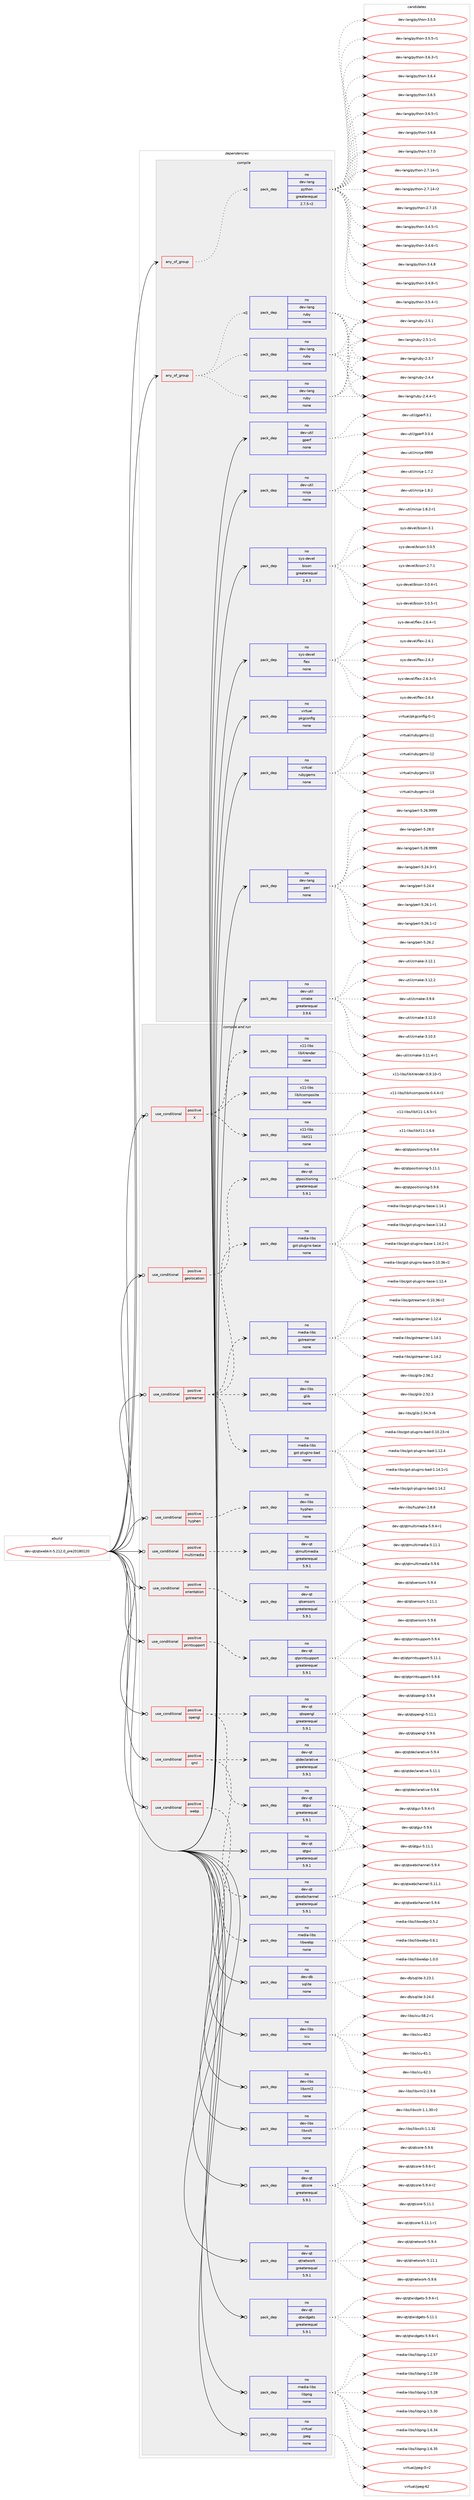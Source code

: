 digraph prolog {

# *************
# Graph options
# *************

newrank=true;
concentrate=true;
compound=true;
graph [rankdir=LR,fontname=Helvetica,fontsize=10,ranksep=1.5];#, ranksep=2.5, nodesep=0.2];
edge  [arrowhead=vee];
node  [fontname=Helvetica,fontsize=10];

# **********
# The ebuild
# **********

subgraph cluster_leftcol {
color=gray;
rank=same;
label=<<i>ebuild</i>>;
id [label="dev-qt/qtwebkit-5.212.0_pre20180120", color=red, width=4, href="../dev-qt/qtwebkit-5.212.0_pre20180120.svg"];
}

# ****************
# The dependencies
# ****************

subgraph cluster_midcol {
color=gray;
label=<<i>dependencies</i>>;
subgraph cluster_compile {
fillcolor="#eeeeee";
style=filled;
label=<<i>compile</i>>;
subgraph any72 {
dependency3794 [label=<<TABLE BORDER="0" CELLBORDER="1" CELLSPACING="0" CELLPADDING="4"><TR><TD CELLPADDING="10">any_of_group</TD></TR></TABLE>>, shape=none, color=red];subgraph pack2579 {
dependency3795 [label=<<TABLE BORDER="0" CELLBORDER="1" CELLSPACING="0" CELLPADDING="4" WIDTH="220"><TR><TD ROWSPAN="6" CELLPADDING="30">pack_dep</TD></TR><TR><TD WIDTH="110">no</TD></TR><TR><TD>dev-lang</TD></TR><TR><TD>python</TD></TR><TR><TD>greaterequal</TD></TR><TR><TD>2.7.5-r2</TD></TR></TABLE>>, shape=none, color=blue];
}
dependency3794:e -> dependency3795:w [weight=20,style="dotted",arrowhead="oinv"];
}
id:e -> dependency3794:w [weight=20,style="solid",arrowhead="vee"];
subgraph any73 {
dependency3796 [label=<<TABLE BORDER="0" CELLBORDER="1" CELLSPACING="0" CELLPADDING="4"><TR><TD CELLPADDING="10">any_of_group</TD></TR></TABLE>>, shape=none, color=red];subgraph pack2580 {
dependency3797 [label=<<TABLE BORDER="0" CELLBORDER="1" CELLSPACING="0" CELLPADDING="4" WIDTH="220"><TR><TD ROWSPAN="6" CELLPADDING="30">pack_dep</TD></TR><TR><TD WIDTH="110">no</TD></TR><TR><TD>dev-lang</TD></TR><TR><TD>ruby</TD></TR><TR><TD>none</TD></TR><TR><TD></TD></TR></TABLE>>, shape=none, color=blue];
}
dependency3796:e -> dependency3797:w [weight=20,style="dotted",arrowhead="oinv"];
subgraph pack2581 {
dependency3798 [label=<<TABLE BORDER="0" CELLBORDER="1" CELLSPACING="0" CELLPADDING="4" WIDTH="220"><TR><TD ROWSPAN="6" CELLPADDING="30">pack_dep</TD></TR><TR><TD WIDTH="110">no</TD></TR><TR><TD>dev-lang</TD></TR><TR><TD>ruby</TD></TR><TR><TD>none</TD></TR><TR><TD></TD></TR></TABLE>>, shape=none, color=blue];
}
dependency3796:e -> dependency3798:w [weight=20,style="dotted",arrowhead="oinv"];
subgraph pack2582 {
dependency3799 [label=<<TABLE BORDER="0" CELLBORDER="1" CELLSPACING="0" CELLPADDING="4" WIDTH="220"><TR><TD ROWSPAN="6" CELLPADDING="30">pack_dep</TD></TR><TR><TD WIDTH="110">no</TD></TR><TR><TD>dev-lang</TD></TR><TR><TD>ruby</TD></TR><TR><TD>none</TD></TR><TR><TD></TD></TR></TABLE>>, shape=none, color=blue];
}
dependency3796:e -> dependency3799:w [weight=20,style="dotted",arrowhead="oinv"];
}
id:e -> dependency3796:w [weight=20,style="solid",arrowhead="vee"];
subgraph pack2583 {
dependency3800 [label=<<TABLE BORDER="0" CELLBORDER="1" CELLSPACING="0" CELLPADDING="4" WIDTH="220"><TR><TD ROWSPAN="6" CELLPADDING="30">pack_dep</TD></TR><TR><TD WIDTH="110">no</TD></TR><TR><TD>dev-lang</TD></TR><TR><TD>perl</TD></TR><TR><TD>none</TD></TR><TR><TD></TD></TR></TABLE>>, shape=none, color=blue];
}
id:e -> dependency3800:w [weight=20,style="solid",arrowhead="vee"];
subgraph pack2584 {
dependency3801 [label=<<TABLE BORDER="0" CELLBORDER="1" CELLSPACING="0" CELLPADDING="4" WIDTH="220"><TR><TD ROWSPAN="6" CELLPADDING="30">pack_dep</TD></TR><TR><TD WIDTH="110">no</TD></TR><TR><TD>dev-util</TD></TR><TR><TD>cmake</TD></TR><TR><TD>greaterequal</TD></TR><TR><TD>3.9.6</TD></TR></TABLE>>, shape=none, color=blue];
}
id:e -> dependency3801:w [weight=20,style="solid",arrowhead="vee"];
subgraph pack2585 {
dependency3802 [label=<<TABLE BORDER="0" CELLBORDER="1" CELLSPACING="0" CELLPADDING="4" WIDTH="220"><TR><TD ROWSPAN="6" CELLPADDING="30">pack_dep</TD></TR><TR><TD WIDTH="110">no</TD></TR><TR><TD>dev-util</TD></TR><TR><TD>gperf</TD></TR><TR><TD>none</TD></TR><TR><TD></TD></TR></TABLE>>, shape=none, color=blue];
}
id:e -> dependency3802:w [weight=20,style="solid",arrowhead="vee"];
subgraph pack2586 {
dependency3803 [label=<<TABLE BORDER="0" CELLBORDER="1" CELLSPACING="0" CELLPADDING="4" WIDTH="220"><TR><TD ROWSPAN="6" CELLPADDING="30">pack_dep</TD></TR><TR><TD WIDTH="110">no</TD></TR><TR><TD>dev-util</TD></TR><TR><TD>ninja</TD></TR><TR><TD>none</TD></TR><TR><TD></TD></TR></TABLE>>, shape=none, color=blue];
}
id:e -> dependency3803:w [weight=20,style="solid",arrowhead="vee"];
subgraph pack2587 {
dependency3804 [label=<<TABLE BORDER="0" CELLBORDER="1" CELLSPACING="0" CELLPADDING="4" WIDTH="220"><TR><TD ROWSPAN="6" CELLPADDING="30">pack_dep</TD></TR><TR><TD WIDTH="110">no</TD></TR><TR><TD>sys-devel</TD></TR><TR><TD>bison</TD></TR><TR><TD>greaterequal</TD></TR><TR><TD>2.4.3</TD></TR></TABLE>>, shape=none, color=blue];
}
id:e -> dependency3804:w [weight=20,style="solid",arrowhead="vee"];
subgraph pack2588 {
dependency3805 [label=<<TABLE BORDER="0" CELLBORDER="1" CELLSPACING="0" CELLPADDING="4" WIDTH="220"><TR><TD ROWSPAN="6" CELLPADDING="30">pack_dep</TD></TR><TR><TD WIDTH="110">no</TD></TR><TR><TD>sys-devel</TD></TR><TR><TD>flex</TD></TR><TR><TD>none</TD></TR><TR><TD></TD></TR></TABLE>>, shape=none, color=blue];
}
id:e -> dependency3805:w [weight=20,style="solid",arrowhead="vee"];
subgraph pack2589 {
dependency3806 [label=<<TABLE BORDER="0" CELLBORDER="1" CELLSPACING="0" CELLPADDING="4" WIDTH="220"><TR><TD ROWSPAN="6" CELLPADDING="30">pack_dep</TD></TR><TR><TD WIDTH="110">no</TD></TR><TR><TD>virtual</TD></TR><TR><TD>pkgconfig</TD></TR><TR><TD>none</TD></TR><TR><TD></TD></TR></TABLE>>, shape=none, color=blue];
}
id:e -> dependency3806:w [weight=20,style="solid",arrowhead="vee"];
subgraph pack2590 {
dependency3807 [label=<<TABLE BORDER="0" CELLBORDER="1" CELLSPACING="0" CELLPADDING="4" WIDTH="220"><TR><TD ROWSPAN="6" CELLPADDING="30">pack_dep</TD></TR><TR><TD WIDTH="110">no</TD></TR><TR><TD>virtual</TD></TR><TR><TD>rubygems</TD></TR><TR><TD>none</TD></TR><TR><TD></TD></TR></TABLE>>, shape=none, color=blue];
}
id:e -> dependency3807:w [weight=20,style="solid",arrowhead="vee"];
}
subgraph cluster_compileandrun {
fillcolor="#eeeeee";
style=filled;
label=<<i>compile and run</i>>;
subgraph cond1135 {
dependency3808 [label=<<TABLE BORDER="0" CELLBORDER="1" CELLSPACING="0" CELLPADDING="4"><TR><TD ROWSPAN="3" CELLPADDING="10">use_conditional</TD></TR><TR><TD>positive</TD></TR><TR><TD>X</TD></TR></TABLE>>, shape=none, color=red];
subgraph pack2591 {
dependency3809 [label=<<TABLE BORDER="0" CELLBORDER="1" CELLSPACING="0" CELLPADDING="4" WIDTH="220"><TR><TD ROWSPAN="6" CELLPADDING="30">pack_dep</TD></TR><TR><TD WIDTH="110">no</TD></TR><TR><TD>x11-libs</TD></TR><TR><TD>libX11</TD></TR><TR><TD>none</TD></TR><TR><TD></TD></TR></TABLE>>, shape=none, color=blue];
}
dependency3808:e -> dependency3809:w [weight=20,style="dashed",arrowhead="vee"];
subgraph pack2592 {
dependency3810 [label=<<TABLE BORDER="0" CELLBORDER="1" CELLSPACING="0" CELLPADDING="4" WIDTH="220"><TR><TD ROWSPAN="6" CELLPADDING="30">pack_dep</TD></TR><TR><TD WIDTH="110">no</TD></TR><TR><TD>x11-libs</TD></TR><TR><TD>libXcomposite</TD></TR><TR><TD>none</TD></TR><TR><TD></TD></TR></TABLE>>, shape=none, color=blue];
}
dependency3808:e -> dependency3810:w [weight=20,style="dashed",arrowhead="vee"];
subgraph pack2593 {
dependency3811 [label=<<TABLE BORDER="0" CELLBORDER="1" CELLSPACING="0" CELLPADDING="4" WIDTH="220"><TR><TD ROWSPAN="6" CELLPADDING="30">pack_dep</TD></TR><TR><TD WIDTH="110">no</TD></TR><TR><TD>x11-libs</TD></TR><TR><TD>libXrender</TD></TR><TR><TD>none</TD></TR><TR><TD></TD></TR></TABLE>>, shape=none, color=blue];
}
dependency3808:e -> dependency3811:w [weight=20,style="dashed",arrowhead="vee"];
}
id:e -> dependency3808:w [weight=20,style="solid",arrowhead="odotvee"];
subgraph cond1136 {
dependency3812 [label=<<TABLE BORDER="0" CELLBORDER="1" CELLSPACING="0" CELLPADDING="4"><TR><TD ROWSPAN="3" CELLPADDING="10">use_conditional</TD></TR><TR><TD>positive</TD></TR><TR><TD>geolocation</TD></TR></TABLE>>, shape=none, color=red];
subgraph pack2594 {
dependency3813 [label=<<TABLE BORDER="0" CELLBORDER="1" CELLSPACING="0" CELLPADDING="4" WIDTH="220"><TR><TD ROWSPAN="6" CELLPADDING="30">pack_dep</TD></TR><TR><TD WIDTH="110">no</TD></TR><TR><TD>dev-qt</TD></TR><TR><TD>qtpositioning</TD></TR><TR><TD>greaterequal</TD></TR><TR><TD>5.9.1</TD></TR></TABLE>>, shape=none, color=blue];
}
dependency3812:e -> dependency3813:w [weight=20,style="dashed",arrowhead="vee"];
}
id:e -> dependency3812:w [weight=20,style="solid",arrowhead="odotvee"];
subgraph cond1137 {
dependency3814 [label=<<TABLE BORDER="0" CELLBORDER="1" CELLSPACING="0" CELLPADDING="4"><TR><TD ROWSPAN="3" CELLPADDING="10">use_conditional</TD></TR><TR><TD>positive</TD></TR><TR><TD>gstreamer</TD></TR></TABLE>>, shape=none, color=red];
subgraph pack2595 {
dependency3815 [label=<<TABLE BORDER="0" CELLBORDER="1" CELLSPACING="0" CELLPADDING="4" WIDTH="220"><TR><TD ROWSPAN="6" CELLPADDING="30">pack_dep</TD></TR><TR><TD WIDTH="110">no</TD></TR><TR><TD>dev-libs</TD></TR><TR><TD>glib</TD></TR><TR><TD>none</TD></TR><TR><TD></TD></TR></TABLE>>, shape=none, color=blue];
}
dependency3814:e -> dependency3815:w [weight=20,style="dashed",arrowhead="vee"];
subgraph pack2596 {
dependency3816 [label=<<TABLE BORDER="0" CELLBORDER="1" CELLSPACING="0" CELLPADDING="4" WIDTH="220"><TR><TD ROWSPAN="6" CELLPADDING="30">pack_dep</TD></TR><TR><TD WIDTH="110">no</TD></TR><TR><TD>media-libs</TD></TR><TR><TD>gstreamer</TD></TR><TR><TD>none</TD></TR><TR><TD></TD></TR></TABLE>>, shape=none, color=blue];
}
dependency3814:e -> dependency3816:w [weight=20,style="dashed",arrowhead="vee"];
subgraph pack2597 {
dependency3817 [label=<<TABLE BORDER="0" CELLBORDER="1" CELLSPACING="0" CELLPADDING="4" WIDTH="220"><TR><TD ROWSPAN="6" CELLPADDING="30">pack_dep</TD></TR><TR><TD WIDTH="110">no</TD></TR><TR><TD>media-libs</TD></TR><TR><TD>gst-plugins-base</TD></TR><TR><TD>none</TD></TR><TR><TD></TD></TR></TABLE>>, shape=none, color=blue];
}
dependency3814:e -> dependency3817:w [weight=20,style="dashed",arrowhead="vee"];
subgraph pack2598 {
dependency3818 [label=<<TABLE BORDER="0" CELLBORDER="1" CELLSPACING="0" CELLPADDING="4" WIDTH="220"><TR><TD ROWSPAN="6" CELLPADDING="30">pack_dep</TD></TR><TR><TD WIDTH="110">no</TD></TR><TR><TD>media-libs</TD></TR><TR><TD>gst-plugins-bad</TD></TR><TR><TD>none</TD></TR><TR><TD></TD></TR></TABLE>>, shape=none, color=blue];
}
dependency3814:e -> dependency3818:w [weight=20,style="dashed",arrowhead="vee"];
}
id:e -> dependency3814:w [weight=20,style="solid",arrowhead="odotvee"];
subgraph cond1138 {
dependency3819 [label=<<TABLE BORDER="0" CELLBORDER="1" CELLSPACING="0" CELLPADDING="4"><TR><TD ROWSPAN="3" CELLPADDING="10">use_conditional</TD></TR><TR><TD>positive</TD></TR><TR><TD>hyphen</TD></TR></TABLE>>, shape=none, color=red];
subgraph pack2599 {
dependency3820 [label=<<TABLE BORDER="0" CELLBORDER="1" CELLSPACING="0" CELLPADDING="4" WIDTH="220"><TR><TD ROWSPAN="6" CELLPADDING="30">pack_dep</TD></TR><TR><TD WIDTH="110">no</TD></TR><TR><TD>dev-libs</TD></TR><TR><TD>hyphen</TD></TR><TR><TD>none</TD></TR><TR><TD></TD></TR></TABLE>>, shape=none, color=blue];
}
dependency3819:e -> dependency3820:w [weight=20,style="dashed",arrowhead="vee"];
}
id:e -> dependency3819:w [weight=20,style="solid",arrowhead="odotvee"];
subgraph cond1139 {
dependency3821 [label=<<TABLE BORDER="0" CELLBORDER="1" CELLSPACING="0" CELLPADDING="4"><TR><TD ROWSPAN="3" CELLPADDING="10">use_conditional</TD></TR><TR><TD>positive</TD></TR><TR><TD>multimedia</TD></TR></TABLE>>, shape=none, color=red];
subgraph pack2600 {
dependency3822 [label=<<TABLE BORDER="0" CELLBORDER="1" CELLSPACING="0" CELLPADDING="4" WIDTH="220"><TR><TD ROWSPAN="6" CELLPADDING="30">pack_dep</TD></TR><TR><TD WIDTH="110">no</TD></TR><TR><TD>dev-qt</TD></TR><TR><TD>qtmultimedia</TD></TR><TR><TD>greaterequal</TD></TR><TR><TD>5.9.1</TD></TR></TABLE>>, shape=none, color=blue];
}
dependency3821:e -> dependency3822:w [weight=20,style="dashed",arrowhead="vee"];
}
id:e -> dependency3821:w [weight=20,style="solid",arrowhead="odotvee"];
subgraph cond1140 {
dependency3823 [label=<<TABLE BORDER="0" CELLBORDER="1" CELLSPACING="0" CELLPADDING="4"><TR><TD ROWSPAN="3" CELLPADDING="10">use_conditional</TD></TR><TR><TD>positive</TD></TR><TR><TD>opengl</TD></TR></TABLE>>, shape=none, color=red];
subgraph pack2601 {
dependency3824 [label=<<TABLE BORDER="0" CELLBORDER="1" CELLSPACING="0" CELLPADDING="4" WIDTH="220"><TR><TD ROWSPAN="6" CELLPADDING="30">pack_dep</TD></TR><TR><TD WIDTH="110">no</TD></TR><TR><TD>dev-qt</TD></TR><TR><TD>qtgui</TD></TR><TR><TD>greaterequal</TD></TR><TR><TD>5.9.1</TD></TR></TABLE>>, shape=none, color=blue];
}
dependency3823:e -> dependency3824:w [weight=20,style="dashed",arrowhead="vee"];
subgraph pack2602 {
dependency3825 [label=<<TABLE BORDER="0" CELLBORDER="1" CELLSPACING="0" CELLPADDING="4" WIDTH="220"><TR><TD ROWSPAN="6" CELLPADDING="30">pack_dep</TD></TR><TR><TD WIDTH="110">no</TD></TR><TR><TD>dev-qt</TD></TR><TR><TD>qtopengl</TD></TR><TR><TD>greaterequal</TD></TR><TR><TD>5.9.1</TD></TR></TABLE>>, shape=none, color=blue];
}
dependency3823:e -> dependency3825:w [weight=20,style="dashed",arrowhead="vee"];
}
id:e -> dependency3823:w [weight=20,style="solid",arrowhead="odotvee"];
subgraph cond1141 {
dependency3826 [label=<<TABLE BORDER="0" CELLBORDER="1" CELLSPACING="0" CELLPADDING="4"><TR><TD ROWSPAN="3" CELLPADDING="10">use_conditional</TD></TR><TR><TD>positive</TD></TR><TR><TD>orientation</TD></TR></TABLE>>, shape=none, color=red];
subgraph pack2603 {
dependency3827 [label=<<TABLE BORDER="0" CELLBORDER="1" CELLSPACING="0" CELLPADDING="4" WIDTH="220"><TR><TD ROWSPAN="6" CELLPADDING="30">pack_dep</TD></TR><TR><TD WIDTH="110">no</TD></TR><TR><TD>dev-qt</TD></TR><TR><TD>qtsensors</TD></TR><TR><TD>greaterequal</TD></TR><TR><TD>5.9.1</TD></TR></TABLE>>, shape=none, color=blue];
}
dependency3826:e -> dependency3827:w [weight=20,style="dashed",arrowhead="vee"];
}
id:e -> dependency3826:w [weight=20,style="solid",arrowhead="odotvee"];
subgraph cond1142 {
dependency3828 [label=<<TABLE BORDER="0" CELLBORDER="1" CELLSPACING="0" CELLPADDING="4"><TR><TD ROWSPAN="3" CELLPADDING="10">use_conditional</TD></TR><TR><TD>positive</TD></TR><TR><TD>printsupport</TD></TR></TABLE>>, shape=none, color=red];
subgraph pack2604 {
dependency3829 [label=<<TABLE BORDER="0" CELLBORDER="1" CELLSPACING="0" CELLPADDING="4" WIDTH="220"><TR><TD ROWSPAN="6" CELLPADDING="30">pack_dep</TD></TR><TR><TD WIDTH="110">no</TD></TR><TR><TD>dev-qt</TD></TR><TR><TD>qtprintsupport</TD></TR><TR><TD>greaterequal</TD></TR><TR><TD>5.9.1</TD></TR></TABLE>>, shape=none, color=blue];
}
dependency3828:e -> dependency3829:w [weight=20,style="dashed",arrowhead="vee"];
}
id:e -> dependency3828:w [weight=20,style="solid",arrowhead="odotvee"];
subgraph cond1143 {
dependency3830 [label=<<TABLE BORDER="0" CELLBORDER="1" CELLSPACING="0" CELLPADDING="4"><TR><TD ROWSPAN="3" CELLPADDING="10">use_conditional</TD></TR><TR><TD>positive</TD></TR><TR><TD>qml</TD></TR></TABLE>>, shape=none, color=red];
subgraph pack2605 {
dependency3831 [label=<<TABLE BORDER="0" CELLBORDER="1" CELLSPACING="0" CELLPADDING="4" WIDTH="220"><TR><TD ROWSPAN="6" CELLPADDING="30">pack_dep</TD></TR><TR><TD WIDTH="110">no</TD></TR><TR><TD>dev-qt</TD></TR><TR><TD>qtdeclarative</TD></TR><TR><TD>greaterequal</TD></TR><TR><TD>5.9.1</TD></TR></TABLE>>, shape=none, color=blue];
}
dependency3830:e -> dependency3831:w [weight=20,style="dashed",arrowhead="vee"];
subgraph pack2606 {
dependency3832 [label=<<TABLE BORDER="0" CELLBORDER="1" CELLSPACING="0" CELLPADDING="4" WIDTH="220"><TR><TD ROWSPAN="6" CELLPADDING="30">pack_dep</TD></TR><TR><TD WIDTH="110">no</TD></TR><TR><TD>dev-qt</TD></TR><TR><TD>qtwebchannel</TD></TR><TR><TD>greaterequal</TD></TR><TR><TD>5.9.1</TD></TR></TABLE>>, shape=none, color=blue];
}
dependency3830:e -> dependency3832:w [weight=20,style="dashed",arrowhead="vee"];
}
id:e -> dependency3830:w [weight=20,style="solid",arrowhead="odotvee"];
subgraph cond1144 {
dependency3833 [label=<<TABLE BORDER="0" CELLBORDER="1" CELLSPACING="0" CELLPADDING="4"><TR><TD ROWSPAN="3" CELLPADDING="10">use_conditional</TD></TR><TR><TD>positive</TD></TR><TR><TD>webp</TD></TR></TABLE>>, shape=none, color=red];
subgraph pack2607 {
dependency3834 [label=<<TABLE BORDER="0" CELLBORDER="1" CELLSPACING="0" CELLPADDING="4" WIDTH="220"><TR><TD ROWSPAN="6" CELLPADDING="30">pack_dep</TD></TR><TR><TD WIDTH="110">no</TD></TR><TR><TD>media-libs</TD></TR><TR><TD>libwebp</TD></TR><TR><TD>none</TD></TR><TR><TD></TD></TR></TABLE>>, shape=none, color=blue];
}
dependency3833:e -> dependency3834:w [weight=20,style="dashed",arrowhead="vee"];
}
id:e -> dependency3833:w [weight=20,style="solid",arrowhead="odotvee"];
subgraph pack2608 {
dependency3835 [label=<<TABLE BORDER="0" CELLBORDER="1" CELLSPACING="0" CELLPADDING="4" WIDTH="220"><TR><TD ROWSPAN="6" CELLPADDING="30">pack_dep</TD></TR><TR><TD WIDTH="110">no</TD></TR><TR><TD>dev-db</TD></TR><TR><TD>sqlite</TD></TR><TR><TD>none</TD></TR><TR><TD></TD></TR></TABLE>>, shape=none, color=blue];
}
id:e -> dependency3835:w [weight=20,style="solid",arrowhead="odotvee"];
subgraph pack2609 {
dependency3836 [label=<<TABLE BORDER="0" CELLBORDER="1" CELLSPACING="0" CELLPADDING="4" WIDTH="220"><TR><TD ROWSPAN="6" CELLPADDING="30">pack_dep</TD></TR><TR><TD WIDTH="110">no</TD></TR><TR><TD>dev-libs</TD></TR><TR><TD>icu</TD></TR><TR><TD>none</TD></TR><TR><TD></TD></TR></TABLE>>, shape=none, color=blue];
}
id:e -> dependency3836:w [weight=20,style="solid",arrowhead="odotvee"];
subgraph pack2610 {
dependency3837 [label=<<TABLE BORDER="0" CELLBORDER="1" CELLSPACING="0" CELLPADDING="4" WIDTH="220"><TR><TD ROWSPAN="6" CELLPADDING="30">pack_dep</TD></TR><TR><TD WIDTH="110">no</TD></TR><TR><TD>dev-libs</TD></TR><TR><TD>libxml2</TD></TR><TR><TD>none</TD></TR><TR><TD></TD></TR></TABLE>>, shape=none, color=blue];
}
id:e -> dependency3837:w [weight=20,style="solid",arrowhead="odotvee"];
subgraph pack2611 {
dependency3838 [label=<<TABLE BORDER="0" CELLBORDER="1" CELLSPACING="0" CELLPADDING="4" WIDTH="220"><TR><TD ROWSPAN="6" CELLPADDING="30">pack_dep</TD></TR><TR><TD WIDTH="110">no</TD></TR><TR><TD>dev-libs</TD></TR><TR><TD>libxslt</TD></TR><TR><TD>none</TD></TR><TR><TD></TD></TR></TABLE>>, shape=none, color=blue];
}
id:e -> dependency3838:w [weight=20,style="solid",arrowhead="odotvee"];
subgraph pack2612 {
dependency3839 [label=<<TABLE BORDER="0" CELLBORDER="1" CELLSPACING="0" CELLPADDING="4" WIDTH="220"><TR><TD ROWSPAN="6" CELLPADDING="30">pack_dep</TD></TR><TR><TD WIDTH="110">no</TD></TR><TR><TD>dev-qt</TD></TR><TR><TD>qtcore</TD></TR><TR><TD>greaterequal</TD></TR><TR><TD>5.9.1</TD></TR></TABLE>>, shape=none, color=blue];
}
id:e -> dependency3839:w [weight=20,style="solid",arrowhead="odotvee"];
subgraph pack2613 {
dependency3840 [label=<<TABLE BORDER="0" CELLBORDER="1" CELLSPACING="0" CELLPADDING="4" WIDTH="220"><TR><TD ROWSPAN="6" CELLPADDING="30">pack_dep</TD></TR><TR><TD WIDTH="110">no</TD></TR><TR><TD>dev-qt</TD></TR><TR><TD>qtgui</TD></TR><TR><TD>greaterequal</TD></TR><TR><TD>5.9.1</TD></TR></TABLE>>, shape=none, color=blue];
}
id:e -> dependency3840:w [weight=20,style="solid",arrowhead="odotvee"];
subgraph pack2614 {
dependency3841 [label=<<TABLE BORDER="0" CELLBORDER="1" CELLSPACING="0" CELLPADDING="4" WIDTH="220"><TR><TD ROWSPAN="6" CELLPADDING="30">pack_dep</TD></TR><TR><TD WIDTH="110">no</TD></TR><TR><TD>dev-qt</TD></TR><TR><TD>qtnetwork</TD></TR><TR><TD>greaterequal</TD></TR><TR><TD>5.9.1</TD></TR></TABLE>>, shape=none, color=blue];
}
id:e -> dependency3841:w [weight=20,style="solid",arrowhead="odotvee"];
subgraph pack2615 {
dependency3842 [label=<<TABLE BORDER="0" CELLBORDER="1" CELLSPACING="0" CELLPADDING="4" WIDTH="220"><TR><TD ROWSPAN="6" CELLPADDING="30">pack_dep</TD></TR><TR><TD WIDTH="110">no</TD></TR><TR><TD>dev-qt</TD></TR><TR><TD>qtwidgets</TD></TR><TR><TD>greaterequal</TD></TR><TR><TD>5.9.1</TD></TR></TABLE>>, shape=none, color=blue];
}
id:e -> dependency3842:w [weight=20,style="solid",arrowhead="odotvee"];
subgraph pack2616 {
dependency3843 [label=<<TABLE BORDER="0" CELLBORDER="1" CELLSPACING="0" CELLPADDING="4" WIDTH="220"><TR><TD ROWSPAN="6" CELLPADDING="30">pack_dep</TD></TR><TR><TD WIDTH="110">no</TD></TR><TR><TD>media-libs</TD></TR><TR><TD>libpng</TD></TR><TR><TD>none</TD></TR><TR><TD></TD></TR></TABLE>>, shape=none, color=blue];
}
id:e -> dependency3843:w [weight=20,style="solid",arrowhead="odotvee"];
subgraph pack2617 {
dependency3844 [label=<<TABLE BORDER="0" CELLBORDER="1" CELLSPACING="0" CELLPADDING="4" WIDTH="220"><TR><TD ROWSPAN="6" CELLPADDING="30">pack_dep</TD></TR><TR><TD WIDTH="110">no</TD></TR><TR><TD>virtual</TD></TR><TR><TD>jpeg</TD></TR><TR><TD>none</TD></TR><TR><TD></TD></TR></TABLE>>, shape=none, color=blue];
}
id:e -> dependency3844:w [weight=20,style="solid",arrowhead="odotvee"];
}
subgraph cluster_run {
fillcolor="#eeeeee";
style=filled;
label=<<i>run</i>>;
}
}

# **************
# The candidates
# **************

subgraph cluster_choices {
rank=same;
color=gray;
label=<<i>candidates</i>>;

subgraph choice2579 {
color=black;
nodesep=1;
choice100101118451089711010347112121116104111110455046554649524511449 [label="dev-lang/python-2.7.14-r1", color=red, width=4,href="../dev-lang/python-2.7.14-r1.svg"];
choice100101118451089711010347112121116104111110455046554649524511450 [label="dev-lang/python-2.7.14-r2", color=red, width=4,href="../dev-lang/python-2.7.14-r2.svg"];
choice10010111845108971101034711212111610411111045504655464953 [label="dev-lang/python-2.7.15", color=red, width=4,href="../dev-lang/python-2.7.15.svg"];
choice1001011184510897110103471121211161041111104551465246534511449 [label="dev-lang/python-3.4.5-r1", color=red, width=4,href="../dev-lang/python-3.4.5-r1.svg"];
choice1001011184510897110103471121211161041111104551465246544511449 [label="dev-lang/python-3.4.6-r1", color=red, width=4,href="../dev-lang/python-3.4.6-r1.svg"];
choice100101118451089711010347112121116104111110455146524656 [label="dev-lang/python-3.4.8", color=red, width=4,href="../dev-lang/python-3.4.8.svg"];
choice1001011184510897110103471121211161041111104551465246564511449 [label="dev-lang/python-3.4.8-r1", color=red, width=4,href="../dev-lang/python-3.4.8-r1.svg"];
choice1001011184510897110103471121211161041111104551465346524511449 [label="dev-lang/python-3.5.4-r1", color=red, width=4,href="../dev-lang/python-3.5.4-r1.svg"];
choice100101118451089711010347112121116104111110455146534653 [label="dev-lang/python-3.5.5", color=red, width=4,href="../dev-lang/python-3.5.5.svg"];
choice1001011184510897110103471121211161041111104551465346534511449 [label="dev-lang/python-3.5.5-r1", color=red, width=4,href="../dev-lang/python-3.5.5-r1.svg"];
choice1001011184510897110103471121211161041111104551465446514511449 [label="dev-lang/python-3.6.3-r1", color=red, width=4,href="../dev-lang/python-3.6.3-r1.svg"];
choice100101118451089711010347112121116104111110455146544652 [label="dev-lang/python-3.6.4", color=red, width=4,href="../dev-lang/python-3.6.4.svg"];
choice100101118451089711010347112121116104111110455146544653 [label="dev-lang/python-3.6.5", color=red, width=4,href="../dev-lang/python-3.6.5.svg"];
choice1001011184510897110103471121211161041111104551465446534511449 [label="dev-lang/python-3.6.5-r1", color=red, width=4,href="../dev-lang/python-3.6.5-r1.svg"];
choice100101118451089711010347112121116104111110455146544654 [label="dev-lang/python-3.6.6", color=red, width=4,href="../dev-lang/python-3.6.6.svg"];
choice100101118451089711010347112121116104111110455146554648 [label="dev-lang/python-3.7.0", color=red, width=4,href="../dev-lang/python-3.7.0.svg"];
dependency3795:e -> choice100101118451089711010347112121116104111110455046554649524511449:w [style=dotted,weight="100"];
dependency3795:e -> choice100101118451089711010347112121116104111110455046554649524511450:w [style=dotted,weight="100"];
dependency3795:e -> choice10010111845108971101034711212111610411111045504655464953:w [style=dotted,weight="100"];
dependency3795:e -> choice1001011184510897110103471121211161041111104551465246534511449:w [style=dotted,weight="100"];
dependency3795:e -> choice1001011184510897110103471121211161041111104551465246544511449:w [style=dotted,weight="100"];
dependency3795:e -> choice100101118451089711010347112121116104111110455146524656:w [style=dotted,weight="100"];
dependency3795:e -> choice1001011184510897110103471121211161041111104551465246564511449:w [style=dotted,weight="100"];
dependency3795:e -> choice1001011184510897110103471121211161041111104551465346524511449:w [style=dotted,weight="100"];
dependency3795:e -> choice100101118451089711010347112121116104111110455146534653:w [style=dotted,weight="100"];
dependency3795:e -> choice1001011184510897110103471121211161041111104551465346534511449:w [style=dotted,weight="100"];
dependency3795:e -> choice1001011184510897110103471121211161041111104551465446514511449:w [style=dotted,weight="100"];
dependency3795:e -> choice100101118451089711010347112121116104111110455146544652:w [style=dotted,weight="100"];
dependency3795:e -> choice100101118451089711010347112121116104111110455146544653:w [style=dotted,weight="100"];
dependency3795:e -> choice1001011184510897110103471121211161041111104551465446534511449:w [style=dotted,weight="100"];
dependency3795:e -> choice100101118451089711010347112121116104111110455146544654:w [style=dotted,weight="100"];
dependency3795:e -> choice100101118451089711010347112121116104111110455146554648:w [style=dotted,weight="100"];
}
subgraph choice2580 {
color=black;
nodesep=1;
choice10010111845108971101034711411798121455046514655 [label="dev-lang/ruby-2.3.7", color=red, width=4,href="../dev-lang/ruby-2.3.7.svg"];
choice10010111845108971101034711411798121455046524652 [label="dev-lang/ruby-2.4.4", color=red, width=4,href="../dev-lang/ruby-2.4.4.svg"];
choice100101118451089711010347114117981214550465246524511449 [label="dev-lang/ruby-2.4.4-r1", color=red, width=4,href="../dev-lang/ruby-2.4.4-r1.svg"];
choice10010111845108971101034711411798121455046534649 [label="dev-lang/ruby-2.5.1", color=red, width=4,href="../dev-lang/ruby-2.5.1.svg"];
choice100101118451089711010347114117981214550465346494511449 [label="dev-lang/ruby-2.5.1-r1", color=red, width=4,href="../dev-lang/ruby-2.5.1-r1.svg"];
dependency3797:e -> choice10010111845108971101034711411798121455046514655:w [style=dotted,weight="100"];
dependency3797:e -> choice10010111845108971101034711411798121455046524652:w [style=dotted,weight="100"];
dependency3797:e -> choice100101118451089711010347114117981214550465246524511449:w [style=dotted,weight="100"];
dependency3797:e -> choice10010111845108971101034711411798121455046534649:w [style=dotted,weight="100"];
dependency3797:e -> choice100101118451089711010347114117981214550465346494511449:w [style=dotted,weight="100"];
}
subgraph choice2581 {
color=black;
nodesep=1;
choice10010111845108971101034711411798121455046514655 [label="dev-lang/ruby-2.3.7", color=red, width=4,href="../dev-lang/ruby-2.3.7.svg"];
choice10010111845108971101034711411798121455046524652 [label="dev-lang/ruby-2.4.4", color=red, width=4,href="../dev-lang/ruby-2.4.4.svg"];
choice100101118451089711010347114117981214550465246524511449 [label="dev-lang/ruby-2.4.4-r1", color=red, width=4,href="../dev-lang/ruby-2.4.4-r1.svg"];
choice10010111845108971101034711411798121455046534649 [label="dev-lang/ruby-2.5.1", color=red, width=4,href="../dev-lang/ruby-2.5.1.svg"];
choice100101118451089711010347114117981214550465346494511449 [label="dev-lang/ruby-2.5.1-r1", color=red, width=4,href="../dev-lang/ruby-2.5.1-r1.svg"];
dependency3798:e -> choice10010111845108971101034711411798121455046514655:w [style=dotted,weight="100"];
dependency3798:e -> choice10010111845108971101034711411798121455046524652:w [style=dotted,weight="100"];
dependency3798:e -> choice100101118451089711010347114117981214550465246524511449:w [style=dotted,weight="100"];
dependency3798:e -> choice10010111845108971101034711411798121455046534649:w [style=dotted,weight="100"];
dependency3798:e -> choice100101118451089711010347114117981214550465346494511449:w [style=dotted,weight="100"];
}
subgraph choice2582 {
color=black;
nodesep=1;
choice10010111845108971101034711411798121455046514655 [label="dev-lang/ruby-2.3.7", color=red, width=4,href="../dev-lang/ruby-2.3.7.svg"];
choice10010111845108971101034711411798121455046524652 [label="dev-lang/ruby-2.4.4", color=red, width=4,href="../dev-lang/ruby-2.4.4.svg"];
choice100101118451089711010347114117981214550465246524511449 [label="dev-lang/ruby-2.4.4-r1", color=red, width=4,href="../dev-lang/ruby-2.4.4-r1.svg"];
choice10010111845108971101034711411798121455046534649 [label="dev-lang/ruby-2.5.1", color=red, width=4,href="../dev-lang/ruby-2.5.1.svg"];
choice100101118451089711010347114117981214550465346494511449 [label="dev-lang/ruby-2.5.1-r1", color=red, width=4,href="../dev-lang/ruby-2.5.1-r1.svg"];
dependency3799:e -> choice10010111845108971101034711411798121455046514655:w [style=dotted,weight="100"];
dependency3799:e -> choice10010111845108971101034711411798121455046524652:w [style=dotted,weight="100"];
dependency3799:e -> choice100101118451089711010347114117981214550465246524511449:w [style=dotted,weight="100"];
dependency3799:e -> choice10010111845108971101034711411798121455046534649:w [style=dotted,weight="100"];
dependency3799:e -> choice100101118451089711010347114117981214550465346494511449:w [style=dotted,weight="100"];
}
subgraph choice2583 {
color=black;
nodesep=1;
choice100101118451089711010347112101114108455346505246514511449 [label="dev-lang/perl-5.24.3-r1", color=red, width=4,href="../dev-lang/perl-5.24.3-r1.svg"];
choice10010111845108971101034711210111410845534650524652 [label="dev-lang/perl-5.24.4", color=red, width=4,href="../dev-lang/perl-5.24.4.svg"];
choice100101118451089711010347112101114108455346505446494511449 [label="dev-lang/perl-5.26.1-r1", color=red, width=4,href="../dev-lang/perl-5.26.1-r1.svg"];
choice100101118451089711010347112101114108455346505446494511450 [label="dev-lang/perl-5.26.1-r2", color=red, width=4,href="../dev-lang/perl-5.26.1-r2.svg"];
choice10010111845108971101034711210111410845534650544650 [label="dev-lang/perl-5.26.2", color=red, width=4,href="../dev-lang/perl-5.26.2.svg"];
choice10010111845108971101034711210111410845534650544657575757 [label="dev-lang/perl-5.26.9999", color=red, width=4,href="../dev-lang/perl-5.26.9999.svg"];
choice10010111845108971101034711210111410845534650564648 [label="dev-lang/perl-5.28.0", color=red, width=4,href="../dev-lang/perl-5.28.0.svg"];
choice10010111845108971101034711210111410845534650564657575757 [label="dev-lang/perl-5.28.9999", color=red, width=4,href="../dev-lang/perl-5.28.9999.svg"];
dependency3800:e -> choice100101118451089711010347112101114108455346505246514511449:w [style=dotted,weight="100"];
dependency3800:e -> choice10010111845108971101034711210111410845534650524652:w [style=dotted,weight="100"];
dependency3800:e -> choice100101118451089711010347112101114108455346505446494511449:w [style=dotted,weight="100"];
dependency3800:e -> choice100101118451089711010347112101114108455346505446494511450:w [style=dotted,weight="100"];
dependency3800:e -> choice10010111845108971101034711210111410845534650544650:w [style=dotted,weight="100"];
dependency3800:e -> choice10010111845108971101034711210111410845534650544657575757:w [style=dotted,weight="100"];
dependency3800:e -> choice10010111845108971101034711210111410845534650564648:w [style=dotted,weight="100"];
dependency3800:e -> choice10010111845108971101034711210111410845534650564657575757:w [style=dotted,weight="100"];
}
subgraph choice2584 {
color=black;
nodesep=1;
choice1001011184511711610510847991099710710145514649504648 [label="dev-util/cmake-3.12.0", color=red, width=4,href="../dev-util/cmake-3.12.0.svg"];
choice1001011184511711610510847991099710710145514649484651 [label="dev-util/cmake-3.10.3", color=red, width=4,href="../dev-util/cmake-3.10.3.svg"];
choice10010111845117116105108479910997107101455146494946524511449 [label="dev-util/cmake-3.11.4-r1", color=red, width=4,href="../dev-util/cmake-3.11.4-r1.svg"];
choice1001011184511711610510847991099710710145514649504649 [label="dev-util/cmake-3.12.1", color=red, width=4,href="../dev-util/cmake-3.12.1.svg"];
choice1001011184511711610510847991099710710145514649504650 [label="dev-util/cmake-3.12.2", color=red, width=4,href="../dev-util/cmake-3.12.2.svg"];
choice10010111845117116105108479910997107101455146574654 [label="dev-util/cmake-3.9.6", color=red, width=4,href="../dev-util/cmake-3.9.6.svg"];
dependency3801:e -> choice1001011184511711610510847991099710710145514649504648:w [style=dotted,weight="100"];
dependency3801:e -> choice1001011184511711610510847991099710710145514649484651:w [style=dotted,weight="100"];
dependency3801:e -> choice10010111845117116105108479910997107101455146494946524511449:w [style=dotted,weight="100"];
dependency3801:e -> choice1001011184511711610510847991099710710145514649504649:w [style=dotted,weight="100"];
dependency3801:e -> choice1001011184511711610510847991099710710145514649504650:w [style=dotted,weight="100"];
dependency3801:e -> choice10010111845117116105108479910997107101455146574654:w [style=dotted,weight="100"];
}
subgraph choice2585 {
color=black;
nodesep=1;
choice1001011184511711610510847103112101114102455146484652 [label="dev-util/gperf-3.0.4", color=red, width=4,href="../dev-util/gperf-3.0.4.svg"];
choice100101118451171161051084710311210111410245514649 [label="dev-util/gperf-3.1", color=red, width=4,href="../dev-util/gperf-3.1.svg"];
dependency3802:e -> choice1001011184511711610510847103112101114102455146484652:w [style=dotted,weight="100"];
dependency3802:e -> choice100101118451171161051084710311210111410245514649:w [style=dotted,weight="100"];
}
subgraph choice2586 {
color=black;
nodesep=1;
choice100101118451171161051084711010511010697454946554650 [label="dev-util/ninja-1.7.2", color=red, width=4,href="../dev-util/ninja-1.7.2.svg"];
choice100101118451171161051084711010511010697454946564650 [label="dev-util/ninja-1.8.2", color=red, width=4,href="../dev-util/ninja-1.8.2.svg"];
choice1001011184511711610510847110105110106974549465646504511449 [label="dev-util/ninja-1.8.2-r1", color=red, width=4,href="../dev-util/ninja-1.8.2-r1.svg"];
choice1001011184511711610510847110105110106974557575757 [label="dev-util/ninja-9999", color=red, width=4,href="../dev-util/ninja-9999.svg"];
dependency3803:e -> choice100101118451171161051084711010511010697454946554650:w [style=dotted,weight="100"];
dependency3803:e -> choice100101118451171161051084711010511010697454946564650:w [style=dotted,weight="100"];
dependency3803:e -> choice1001011184511711610510847110105110106974549465646504511449:w [style=dotted,weight="100"];
dependency3803:e -> choice1001011184511711610510847110105110106974557575757:w [style=dotted,weight="100"];
}
subgraph choice2587 {
color=black;
nodesep=1;
choice115121115451001011181011084798105115111110455146484653 [label="sys-devel/bison-3.0.5", color=red, width=4,href="../sys-devel/bison-3.0.5.svg"];
choice115121115451001011181011084798105115111110455046554649 [label="sys-devel/bison-2.7.1", color=red, width=4,href="../sys-devel/bison-2.7.1.svg"];
choice1151211154510010111810110847981051151111104551464846524511449 [label="sys-devel/bison-3.0.4-r1", color=red, width=4,href="../sys-devel/bison-3.0.4-r1.svg"];
choice1151211154510010111810110847981051151111104551464846534511449 [label="sys-devel/bison-3.0.5-r1", color=red, width=4,href="../sys-devel/bison-3.0.5-r1.svg"];
choice11512111545100101118101108479810511511111045514649 [label="sys-devel/bison-3.1", color=red, width=4,href="../sys-devel/bison-3.1.svg"];
dependency3804:e -> choice115121115451001011181011084798105115111110455146484653:w [style=dotted,weight="100"];
dependency3804:e -> choice115121115451001011181011084798105115111110455046554649:w [style=dotted,weight="100"];
dependency3804:e -> choice1151211154510010111810110847981051151111104551464846524511449:w [style=dotted,weight="100"];
dependency3804:e -> choice1151211154510010111810110847981051151111104551464846534511449:w [style=dotted,weight="100"];
dependency3804:e -> choice11512111545100101118101108479810511511111045514649:w [style=dotted,weight="100"];
}
subgraph choice2588 {
color=black;
nodesep=1;
choice1151211154510010111810110847102108101120455046544649 [label="sys-devel/flex-2.6.1", color=red, width=4,href="../sys-devel/flex-2.6.1.svg"];
choice1151211154510010111810110847102108101120455046544651 [label="sys-devel/flex-2.6.3", color=red, width=4,href="../sys-devel/flex-2.6.3.svg"];
choice11512111545100101118101108471021081011204550465446514511449 [label="sys-devel/flex-2.6.3-r1", color=red, width=4,href="../sys-devel/flex-2.6.3-r1.svg"];
choice1151211154510010111810110847102108101120455046544652 [label="sys-devel/flex-2.6.4", color=red, width=4,href="../sys-devel/flex-2.6.4.svg"];
choice11512111545100101118101108471021081011204550465446524511449 [label="sys-devel/flex-2.6.4-r1", color=red, width=4,href="../sys-devel/flex-2.6.4-r1.svg"];
dependency3805:e -> choice1151211154510010111810110847102108101120455046544649:w [style=dotted,weight="100"];
dependency3805:e -> choice1151211154510010111810110847102108101120455046544651:w [style=dotted,weight="100"];
dependency3805:e -> choice11512111545100101118101108471021081011204550465446514511449:w [style=dotted,weight="100"];
dependency3805:e -> choice1151211154510010111810110847102108101120455046544652:w [style=dotted,weight="100"];
dependency3805:e -> choice11512111545100101118101108471021081011204550465446524511449:w [style=dotted,weight="100"];
}
subgraph choice2589 {
color=black;
nodesep=1;
choice11810511411611797108471121071039911111010210510345484511449 [label="virtual/pkgconfig-0-r1", color=red, width=4,href="../virtual/pkgconfig-0-r1.svg"];
dependency3806:e -> choice11810511411611797108471121071039911111010210510345484511449:w [style=dotted,weight="100"];
}
subgraph choice2590 {
color=black;
nodesep=1;
choice118105114116117971084711411798121103101109115454949 [label="virtual/rubygems-11", color=red, width=4,href="../virtual/rubygems-11.svg"];
choice118105114116117971084711411798121103101109115454950 [label="virtual/rubygems-12", color=red, width=4,href="../virtual/rubygems-12.svg"];
choice118105114116117971084711411798121103101109115454951 [label="virtual/rubygems-13", color=red, width=4,href="../virtual/rubygems-13.svg"];
choice118105114116117971084711411798121103101109115454952 [label="virtual/rubygems-14", color=red, width=4,href="../virtual/rubygems-14.svg"];
dependency3807:e -> choice118105114116117971084711411798121103101109115454949:w [style=dotted,weight="100"];
dependency3807:e -> choice118105114116117971084711411798121103101109115454950:w [style=dotted,weight="100"];
dependency3807:e -> choice118105114116117971084711411798121103101109115454951:w [style=dotted,weight="100"];
dependency3807:e -> choice118105114116117971084711411798121103101109115454952:w [style=dotted,weight="100"];
}
subgraph choice2591 {
color=black;
nodesep=1;
choice1204949451081059811547108105988849494549465446534511449 [label="x11-libs/libX11-1.6.5-r1", color=red, width=4,href="../x11-libs/libX11-1.6.5-r1.svg"];
choice120494945108105981154710810598884949454946544654 [label="x11-libs/libX11-1.6.6", color=red, width=4,href="../x11-libs/libX11-1.6.6.svg"];
dependency3809:e -> choice1204949451081059811547108105988849494549465446534511449:w [style=dotted,weight="100"];
dependency3809:e -> choice120494945108105981154710810598884949454946544654:w [style=dotted,weight="100"];
}
subgraph choice2592 {
color=black;
nodesep=1;
choice12049494510810598115471081059888991111091121111151051161014548465246524511450 [label="x11-libs/libXcomposite-0.4.4-r2", color=red, width=4,href="../x11-libs/libXcomposite-0.4.4-r2.svg"];
dependency3810:e -> choice12049494510810598115471081059888991111091121111151051161014548465246524511450:w [style=dotted,weight="100"];
}
subgraph choice2593 {
color=black;
nodesep=1;
choice12049494510810598115471081059888114101110100101114454846574649484511449 [label="x11-libs/libXrender-0.9.10-r1", color=red, width=4,href="../x11-libs/libXrender-0.9.10-r1.svg"];
dependency3811:e -> choice12049494510810598115471081059888114101110100101114454846574649484511449:w [style=dotted,weight="100"];
}
subgraph choice2594 {
color=black;
nodesep=1;
choice1001011184511311647113116112111115105116105111110105110103455346574652 [label="dev-qt/qtpositioning-5.9.4", color=red, width=4,href="../dev-qt/qtpositioning-5.9.4.svg"];
choice100101118451131164711311611211111510511610511111010511010345534649494649 [label="dev-qt/qtpositioning-5.11.1", color=red, width=4,href="../dev-qt/qtpositioning-5.11.1.svg"];
choice1001011184511311647113116112111115105116105111110105110103455346574654 [label="dev-qt/qtpositioning-5.9.6", color=red, width=4,href="../dev-qt/qtpositioning-5.9.6.svg"];
dependency3813:e -> choice1001011184511311647113116112111115105116105111110105110103455346574652:w [style=dotted,weight="100"];
dependency3813:e -> choice100101118451131164711311611211111510511610511111010511010345534649494649:w [style=dotted,weight="100"];
dependency3813:e -> choice1001011184511311647113116112111115105116105111110105110103455346574654:w [style=dotted,weight="100"];
}
subgraph choice2595 {
color=black;
nodesep=1;
choice1001011184510810598115471031081059845504653504651 [label="dev-libs/glib-2.52.3", color=red, width=4,href="../dev-libs/glib-2.52.3.svg"];
choice10010111845108105981154710310810598455046535246514511454 [label="dev-libs/glib-2.54.3-r6", color=red, width=4,href="../dev-libs/glib-2.54.3-r6.svg"];
choice1001011184510810598115471031081059845504653544650 [label="dev-libs/glib-2.56.2", color=red, width=4,href="../dev-libs/glib-2.56.2.svg"];
dependency3815:e -> choice1001011184510810598115471031081059845504653504651:w [style=dotted,weight="100"];
dependency3815:e -> choice10010111845108105981154710310810598455046535246514511454:w [style=dotted,weight="100"];
dependency3815:e -> choice1001011184510810598115471031081059845504653544650:w [style=dotted,weight="100"];
}
subgraph choice2596 {
color=black;
nodesep=1;
choice109101100105974510810598115471031151161141019710910111445484649484651544511450 [label="media-libs/gstreamer-0.10.36-r2", color=red, width=4,href="../media-libs/gstreamer-0.10.36-r2.svg"];
choice109101100105974510810598115471031151161141019710910111445494649504652 [label="media-libs/gstreamer-1.12.4", color=red, width=4,href="../media-libs/gstreamer-1.12.4.svg"];
choice109101100105974510810598115471031151161141019710910111445494649524649 [label="media-libs/gstreamer-1.14.1", color=red, width=4,href="../media-libs/gstreamer-1.14.1.svg"];
choice109101100105974510810598115471031151161141019710910111445494649524650 [label="media-libs/gstreamer-1.14.2", color=red, width=4,href="../media-libs/gstreamer-1.14.2.svg"];
dependency3816:e -> choice109101100105974510810598115471031151161141019710910111445484649484651544511450:w [style=dotted,weight="100"];
dependency3816:e -> choice109101100105974510810598115471031151161141019710910111445494649504652:w [style=dotted,weight="100"];
dependency3816:e -> choice109101100105974510810598115471031151161141019710910111445494649524649:w [style=dotted,weight="100"];
dependency3816:e -> choice109101100105974510810598115471031151161141019710910111445494649524650:w [style=dotted,weight="100"];
}
subgraph choice2597 {
color=black;
nodesep=1;
choice109101100105974510810598115471031151164511210811710310511011545989711510145484649484651544511450 [label="media-libs/gst-plugins-base-0.10.36-r2", color=red, width=4,href="../media-libs/gst-plugins-base-0.10.36-r2.svg"];
choice109101100105974510810598115471031151164511210811710310511011545989711510145494649504652 [label="media-libs/gst-plugins-base-1.12.4", color=red, width=4,href="../media-libs/gst-plugins-base-1.12.4.svg"];
choice109101100105974510810598115471031151164511210811710310511011545989711510145494649524649 [label="media-libs/gst-plugins-base-1.14.1", color=red, width=4,href="../media-libs/gst-plugins-base-1.14.1.svg"];
choice109101100105974510810598115471031151164511210811710310511011545989711510145494649524650 [label="media-libs/gst-plugins-base-1.14.2", color=red, width=4,href="../media-libs/gst-plugins-base-1.14.2.svg"];
choice1091011001059745108105981154710311511645112108117103105110115459897115101454946495246504511449 [label="media-libs/gst-plugins-base-1.14.2-r1", color=red, width=4,href="../media-libs/gst-plugins-base-1.14.2-r1.svg"];
dependency3817:e -> choice109101100105974510810598115471031151164511210811710310511011545989711510145484649484651544511450:w [style=dotted,weight="100"];
dependency3817:e -> choice109101100105974510810598115471031151164511210811710310511011545989711510145494649504652:w [style=dotted,weight="100"];
dependency3817:e -> choice109101100105974510810598115471031151164511210811710310511011545989711510145494649524649:w [style=dotted,weight="100"];
dependency3817:e -> choice109101100105974510810598115471031151164511210811710310511011545989711510145494649524650:w [style=dotted,weight="100"];
dependency3817:e -> choice1091011001059745108105981154710311511645112108117103105110115459897115101454946495246504511449:w [style=dotted,weight="100"];
}
subgraph choice2598 {
color=black;
nodesep=1;
choice109101100105974510810598115471031151164511210811710310511011545989710045484649484650514511452 [label="media-libs/gst-plugins-bad-0.10.23-r4", color=red, width=4,href="../media-libs/gst-plugins-bad-0.10.23-r4.svg"];
choice109101100105974510810598115471031151164511210811710310511011545989710045494649504652 [label="media-libs/gst-plugins-bad-1.12.4", color=red, width=4,href="../media-libs/gst-plugins-bad-1.12.4.svg"];
choice1091011001059745108105981154710311511645112108117103105110115459897100454946495246494511449 [label="media-libs/gst-plugins-bad-1.14.1-r1", color=red, width=4,href="../media-libs/gst-plugins-bad-1.14.1-r1.svg"];
choice109101100105974510810598115471031151164511210811710310511011545989710045494649524650 [label="media-libs/gst-plugins-bad-1.14.2", color=red, width=4,href="../media-libs/gst-plugins-bad-1.14.2.svg"];
dependency3818:e -> choice109101100105974510810598115471031151164511210811710310511011545989710045484649484650514511452:w [style=dotted,weight="100"];
dependency3818:e -> choice109101100105974510810598115471031151164511210811710310511011545989710045494649504652:w [style=dotted,weight="100"];
dependency3818:e -> choice1091011001059745108105981154710311511645112108117103105110115459897100454946495246494511449:w [style=dotted,weight="100"];
dependency3818:e -> choice109101100105974510810598115471031151164511210811710310511011545989710045494649524650:w [style=dotted,weight="100"];
}
subgraph choice2599 {
color=black;
nodesep=1;
choice100101118451081059811547104121112104101110455046564656 [label="dev-libs/hyphen-2.8.8", color=red, width=4,href="../dev-libs/hyphen-2.8.8.svg"];
dependency3820:e -> choice100101118451081059811547104121112104101110455046564656:w [style=dotted,weight="100"];
}
subgraph choice2600 {
color=black;
nodesep=1;
choice1001011184511311647113116109117108116105109101100105974553465746524511449 [label="dev-qt/qtmultimedia-5.9.4-r1", color=red, width=4,href="../dev-qt/qtmultimedia-5.9.4-r1.svg"];
choice10010111845113116471131161091171081161051091011001059745534649494649 [label="dev-qt/qtmultimedia-5.11.1", color=red, width=4,href="../dev-qt/qtmultimedia-5.11.1.svg"];
choice100101118451131164711311610911710811610510910110010597455346574654 [label="dev-qt/qtmultimedia-5.9.6", color=red, width=4,href="../dev-qt/qtmultimedia-5.9.6.svg"];
dependency3822:e -> choice1001011184511311647113116109117108116105109101100105974553465746524511449:w [style=dotted,weight="100"];
dependency3822:e -> choice10010111845113116471131161091171081161051091011001059745534649494649:w [style=dotted,weight="100"];
dependency3822:e -> choice100101118451131164711311610911710811610510910110010597455346574654:w [style=dotted,weight="100"];
}
subgraph choice2601 {
color=black;
nodesep=1;
choice10010111845113116471131161031171054553465746524511451 [label="dev-qt/qtgui-5.9.4-r3", color=red, width=4,href="../dev-qt/qtgui-5.9.4-r3.svg"];
choice100101118451131164711311610311710545534649494649 [label="dev-qt/qtgui-5.11.1", color=red, width=4,href="../dev-qt/qtgui-5.11.1.svg"];
choice1001011184511311647113116103117105455346574654 [label="dev-qt/qtgui-5.9.6", color=red, width=4,href="../dev-qt/qtgui-5.9.6.svg"];
dependency3824:e -> choice10010111845113116471131161031171054553465746524511451:w [style=dotted,weight="100"];
dependency3824:e -> choice100101118451131164711311610311710545534649494649:w [style=dotted,weight="100"];
dependency3824:e -> choice1001011184511311647113116103117105455346574654:w [style=dotted,weight="100"];
}
subgraph choice2602 {
color=black;
nodesep=1;
choice1001011184511311647113116111112101110103108455346574652 [label="dev-qt/qtopengl-5.9.4", color=red, width=4,href="../dev-qt/qtopengl-5.9.4.svg"];
choice100101118451131164711311611111210111010310845534649494649 [label="dev-qt/qtopengl-5.11.1", color=red, width=4,href="../dev-qt/qtopengl-5.11.1.svg"];
choice1001011184511311647113116111112101110103108455346574654 [label="dev-qt/qtopengl-5.9.6", color=red, width=4,href="../dev-qt/qtopengl-5.9.6.svg"];
dependency3825:e -> choice1001011184511311647113116111112101110103108455346574652:w [style=dotted,weight="100"];
dependency3825:e -> choice100101118451131164711311611111210111010310845534649494649:w [style=dotted,weight="100"];
dependency3825:e -> choice1001011184511311647113116111112101110103108455346574654:w [style=dotted,weight="100"];
}
subgraph choice2603 {
color=black;
nodesep=1;
choice1001011184511311647113116115101110115111114115455346574652 [label="dev-qt/qtsensors-5.9.4", color=red, width=4,href="../dev-qt/qtsensors-5.9.4.svg"];
choice100101118451131164711311611510111011511111411545534649494649 [label="dev-qt/qtsensors-5.11.1", color=red, width=4,href="../dev-qt/qtsensors-5.11.1.svg"];
choice1001011184511311647113116115101110115111114115455346574654 [label="dev-qt/qtsensors-5.9.6", color=red, width=4,href="../dev-qt/qtsensors-5.9.6.svg"];
dependency3827:e -> choice1001011184511311647113116115101110115111114115455346574652:w [style=dotted,weight="100"];
dependency3827:e -> choice100101118451131164711311611510111011511111411545534649494649:w [style=dotted,weight="100"];
dependency3827:e -> choice1001011184511311647113116115101110115111114115455346574654:w [style=dotted,weight="100"];
}
subgraph choice2604 {
color=black;
nodesep=1;
choice1001011184511311647113116112114105110116115117112112111114116455346574652 [label="dev-qt/qtprintsupport-5.9.4", color=red, width=4,href="../dev-qt/qtprintsupport-5.9.4.svg"];
choice100101118451131164711311611211410511011611511711211211111411645534649494649 [label="dev-qt/qtprintsupport-5.11.1", color=red, width=4,href="../dev-qt/qtprintsupport-5.11.1.svg"];
choice1001011184511311647113116112114105110116115117112112111114116455346574654 [label="dev-qt/qtprintsupport-5.9.6", color=red, width=4,href="../dev-qt/qtprintsupport-5.9.6.svg"];
dependency3829:e -> choice1001011184511311647113116112114105110116115117112112111114116455346574652:w [style=dotted,weight="100"];
dependency3829:e -> choice100101118451131164711311611211410511011611511711211211111411645534649494649:w [style=dotted,weight="100"];
dependency3829:e -> choice1001011184511311647113116112114105110116115117112112111114116455346574654:w [style=dotted,weight="100"];
}
subgraph choice2605 {
color=black;
nodesep=1;
choice1001011184511311647113116100101991089711497116105118101455346574652 [label="dev-qt/qtdeclarative-5.9.4", color=red, width=4,href="../dev-qt/qtdeclarative-5.9.4.svg"];
choice100101118451131164711311610010199108971149711610511810145534649494649 [label="dev-qt/qtdeclarative-5.11.1", color=red, width=4,href="../dev-qt/qtdeclarative-5.11.1.svg"];
choice1001011184511311647113116100101991089711497116105118101455346574654 [label="dev-qt/qtdeclarative-5.9.6", color=red, width=4,href="../dev-qt/qtdeclarative-5.9.6.svg"];
dependency3831:e -> choice1001011184511311647113116100101991089711497116105118101455346574652:w [style=dotted,weight="100"];
dependency3831:e -> choice100101118451131164711311610010199108971149711610511810145534649494649:w [style=dotted,weight="100"];
dependency3831:e -> choice1001011184511311647113116100101991089711497116105118101455346574654:w [style=dotted,weight="100"];
}
subgraph choice2606 {
color=black;
nodesep=1;
choice1001011184511311647113116119101989910497110110101108455346574652 [label="dev-qt/qtwebchannel-5.9.4", color=red, width=4,href="../dev-qt/qtwebchannel-5.9.4.svg"];
choice100101118451131164711311611910198991049711011010110845534649494649 [label="dev-qt/qtwebchannel-5.11.1", color=red, width=4,href="../dev-qt/qtwebchannel-5.11.1.svg"];
choice1001011184511311647113116119101989910497110110101108455346574654 [label="dev-qt/qtwebchannel-5.9.6", color=red, width=4,href="../dev-qt/qtwebchannel-5.9.6.svg"];
dependency3832:e -> choice1001011184511311647113116119101989910497110110101108455346574652:w [style=dotted,weight="100"];
dependency3832:e -> choice100101118451131164711311611910198991049711011010110845534649494649:w [style=dotted,weight="100"];
dependency3832:e -> choice1001011184511311647113116119101989910497110110101108455346574654:w [style=dotted,weight="100"];
}
subgraph choice2607 {
color=black;
nodesep=1;
choice109101100105974510810598115471081059811910198112454846534650 [label="media-libs/libwebp-0.5.2", color=red, width=4,href="../media-libs/libwebp-0.5.2.svg"];
choice109101100105974510810598115471081059811910198112454846544649 [label="media-libs/libwebp-0.6.1", color=red, width=4,href="../media-libs/libwebp-0.6.1.svg"];
choice109101100105974510810598115471081059811910198112454946484648 [label="media-libs/libwebp-1.0.0", color=red, width=4,href="../media-libs/libwebp-1.0.0.svg"];
dependency3834:e -> choice109101100105974510810598115471081059811910198112454846534650:w [style=dotted,weight="100"];
dependency3834:e -> choice109101100105974510810598115471081059811910198112454846544649:w [style=dotted,weight="100"];
dependency3834:e -> choice109101100105974510810598115471081059811910198112454946484648:w [style=dotted,weight="100"];
}
subgraph choice2608 {
color=black;
nodesep=1;
choice10010111845100984711511310810511610145514650514649 [label="dev-db/sqlite-3.23.1", color=red, width=4,href="../dev-db/sqlite-3.23.1.svg"];
choice10010111845100984711511310810511610145514650524648 [label="dev-db/sqlite-3.24.0", color=red, width=4,href="../dev-db/sqlite-3.24.0.svg"];
dependency3835:e -> choice10010111845100984711511310810511610145514650514649:w [style=dotted,weight="100"];
dependency3835:e -> choice10010111845100984711511310810511610145514650524648:w [style=dotted,weight="100"];
}
subgraph choice2609 {
color=black;
nodesep=1;
choice1001011184510810598115471059911745535646504511449 [label="dev-libs/icu-58.2-r1", color=red, width=4,href="../dev-libs/icu-58.2-r1.svg"];
choice100101118451081059811547105991174554484650 [label="dev-libs/icu-60.2", color=red, width=4,href="../dev-libs/icu-60.2.svg"];
choice100101118451081059811547105991174554494649 [label="dev-libs/icu-61.1", color=red, width=4,href="../dev-libs/icu-61.1.svg"];
choice100101118451081059811547105991174554504649 [label="dev-libs/icu-62.1", color=red, width=4,href="../dev-libs/icu-62.1.svg"];
dependency3836:e -> choice1001011184510810598115471059911745535646504511449:w [style=dotted,weight="100"];
dependency3836:e -> choice100101118451081059811547105991174554484650:w [style=dotted,weight="100"];
dependency3836:e -> choice100101118451081059811547105991174554494649:w [style=dotted,weight="100"];
dependency3836:e -> choice100101118451081059811547105991174554504649:w [style=dotted,weight="100"];
}
subgraph choice2610 {
color=black;
nodesep=1;
choice1001011184510810598115471081059812010910850455046574656 [label="dev-libs/libxml2-2.9.8", color=red, width=4,href="../dev-libs/libxml2-2.9.8.svg"];
dependency3837:e -> choice1001011184510810598115471081059812010910850455046574656:w [style=dotted,weight="100"];
}
subgraph choice2611 {
color=black;
nodesep=1;
choice10010111845108105981154710810598120115108116454946494651484511450 [label="dev-libs/libxslt-1.1.30-r2", color=red, width=4,href="../dev-libs/libxslt-1.1.30-r2.svg"];
choice1001011184510810598115471081059812011510811645494649465150 [label="dev-libs/libxslt-1.1.32", color=red, width=4,href="../dev-libs/libxslt-1.1.32.svg"];
dependency3838:e -> choice10010111845108105981154710810598120115108116454946494651484511450:w [style=dotted,weight="100"];
dependency3838:e -> choice1001011184510810598115471081059812011510811645494649465150:w [style=dotted,weight="100"];
}
subgraph choice2612 {
color=black;
nodesep=1;
choice1001011184511311647113116991111141014553465746524511450 [label="dev-qt/qtcore-5.9.4-r2", color=red, width=4,href="../dev-qt/qtcore-5.9.4-r2.svg"];
choice10010111845113116471131169911111410145534649494649 [label="dev-qt/qtcore-5.11.1", color=red, width=4,href="../dev-qt/qtcore-5.11.1.svg"];
choice100101118451131164711311699111114101455346494946494511449 [label="dev-qt/qtcore-5.11.1-r1", color=red, width=4,href="../dev-qt/qtcore-5.11.1-r1.svg"];
choice100101118451131164711311699111114101455346574654 [label="dev-qt/qtcore-5.9.6", color=red, width=4,href="../dev-qt/qtcore-5.9.6.svg"];
choice1001011184511311647113116991111141014553465746544511449 [label="dev-qt/qtcore-5.9.6-r1", color=red, width=4,href="../dev-qt/qtcore-5.9.6-r1.svg"];
dependency3839:e -> choice1001011184511311647113116991111141014553465746524511450:w [style=dotted,weight="100"];
dependency3839:e -> choice10010111845113116471131169911111410145534649494649:w [style=dotted,weight="100"];
dependency3839:e -> choice100101118451131164711311699111114101455346494946494511449:w [style=dotted,weight="100"];
dependency3839:e -> choice100101118451131164711311699111114101455346574654:w [style=dotted,weight="100"];
dependency3839:e -> choice1001011184511311647113116991111141014553465746544511449:w [style=dotted,weight="100"];
}
subgraph choice2613 {
color=black;
nodesep=1;
choice10010111845113116471131161031171054553465746524511451 [label="dev-qt/qtgui-5.9.4-r3", color=red, width=4,href="../dev-qt/qtgui-5.9.4-r3.svg"];
choice100101118451131164711311610311710545534649494649 [label="dev-qt/qtgui-5.11.1", color=red, width=4,href="../dev-qt/qtgui-5.11.1.svg"];
choice1001011184511311647113116103117105455346574654 [label="dev-qt/qtgui-5.9.6", color=red, width=4,href="../dev-qt/qtgui-5.9.6.svg"];
dependency3840:e -> choice10010111845113116471131161031171054553465746524511451:w [style=dotted,weight="100"];
dependency3840:e -> choice100101118451131164711311610311710545534649494649:w [style=dotted,weight="100"];
dependency3840:e -> choice1001011184511311647113116103117105455346574654:w [style=dotted,weight="100"];
}
subgraph choice2614 {
color=black;
nodesep=1;
choice1001011184511311647113116110101116119111114107455346574652 [label="dev-qt/qtnetwork-5.9.4", color=red, width=4,href="../dev-qt/qtnetwork-5.9.4.svg"];
choice100101118451131164711311611010111611911111410745534649494649 [label="dev-qt/qtnetwork-5.11.1", color=red, width=4,href="../dev-qt/qtnetwork-5.11.1.svg"];
choice1001011184511311647113116110101116119111114107455346574654 [label="dev-qt/qtnetwork-5.9.6", color=red, width=4,href="../dev-qt/qtnetwork-5.9.6.svg"];
dependency3841:e -> choice1001011184511311647113116110101116119111114107455346574652:w [style=dotted,weight="100"];
dependency3841:e -> choice100101118451131164711311611010111611911111410745534649494649:w [style=dotted,weight="100"];
dependency3841:e -> choice1001011184511311647113116110101116119111114107455346574654:w [style=dotted,weight="100"];
}
subgraph choice2615 {
color=black;
nodesep=1;
choice10010111845113116471131161191051001031011161154553465746524511449 [label="dev-qt/qtwidgets-5.9.4-r1", color=red, width=4,href="../dev-qt/qtwidgets-5.9.4-r1.svg"];
choice100101118451131164711311611910510010310111611545534649494649 [label="dev-qt/qtwidgets-5.11.1", color=red, width=4,href="../dev-qt/qtwidgets-5.11.1.svg"];
choice10010111845113116471131161191051001031011161154553465746544511449 [label="dev-qt/qtwidgets-5.9.6-r1", color=red, width=4,href="../dev-qt/qtwidgets-5.9.6-r1.svg"];
dependency3842:e -> choice10010111845113116471131161191051001031011161154553465746524511449:w [style=dotted,weight="100"];
dependency3842:e -> choice100101118451131164711311611910510010310111611545534649494649:w [style=dotted,weight="100"];
dependency3842:e -> choice10010111845113116471131161191051001031011161154553465746544511449:w [style=dotted,weight="100"];
}
subgraph choice2616 {
color=black;
nodesep=1;
choice109101100105974510810598115471081059811211010345494650465355 [label="media-libs/libpng-1.2.57", color=red, width=4,href="../media-libs/libpng-1.2.57.svg"];
choice109101100105974510810598115471081059811211010345494650465357 [label="media-libs/libpng-1.2.59", color=red, width=4,href="../media-libs/libpng-1.2.59.svg"];
choice109101100105974510810598115471081059811211010345494653465056 [label="media-libs/libpng-1.5.28", color=red, width=4,href="../media-libs/libpng-1.5.28.svg"];
choice109101100105974510810598115471081059811211010345494653465148 [label="media-libs/libpng-1.5.30", color=red, width=4,href="../media-libs/libpng-1.5.30.svg"];
choice109101100105974510810598115471081059811211010345494654465152 [label="media-libs/libpng-1.6.34", color=red, width=4,href="../media-libs/libpng-1.6.34.svg"];
choice109101100105974510810598115471081059811211010345494654465153 [label="media-libs/libpng-1.6.35", color=red, width=4,href="../media-libs/libpng-1.6.35.svg"];
dependency3843:e -> choice109101100105974510810598115471081059811211010345494650465355:w [style=dotted,weight="100"];
dependency3843:e -> choice109101100105974510810598115471081059811211010345494650465357:w [style=dotted,weight="100"];
dependency3843:e -> choice109101100105974510810598115471081059811211010345494653465056:w [style=dotted,weight="100"];
dependency3843:e -> choice109101100105974510810598115471081059811211010345494653465148:w [style=dotted,weight="100"];
dependency3843:e -> choice109101100105974510810598115471081059811211010345494654465152:w [style=dotted,weight="100"];
dependency3843:e -> choice109101100105974510810598115471081059811211010345494654465153:w [style=dotted,weight="100"];
}
subgraph choice2617 {
color=black;
nodesep=1;
choice118105114116117971084710611210110345484511450 [label="virtual/jpeg-0-r2", color=red, width=4,href="../virtual/jpeg-0-r2.svg"];
choice1181051141161179710847106112101103455450 [label="virtual/jpeg-62", color=red, width=4,href="../virtual/jpeg-62.svg"];
dependency3844:e -> choice118105114116117971084710611210110345484511450:w [style=dotted,weight="100"];
dependency3844:e -> choice1181051141161179710847106112101103455450:w [style=dotted,weight="100"];
}
}

}
